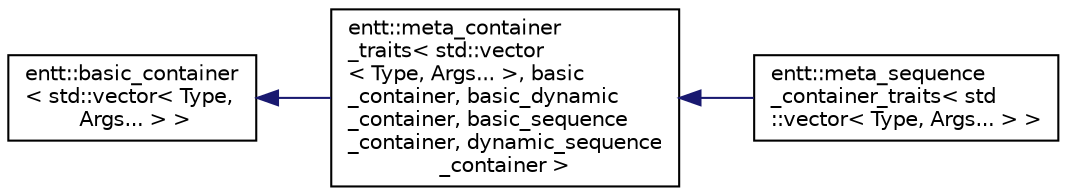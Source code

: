 digraph "Graphical Class Hierarchy"
{
 // LATEX_PDF_SIZE
  edge [fontname="Helvetica",fontsize="10",labelfontname="Helvetica",labelfontsize="10"];
  node [fontname="Helvetica",fontsize="10",shape=record];
  rankdir="LR";
  Node0 [label="entt::basic_container\l\< std::vector\< Type,\l Args... \> \>",height=0.2,width=0.4,color="black", fillcolor="white", style="filled",URL="$structentt_1_1basic__container.html",tooltip=" "];
  Node0 -> Node1 [dir="back",color="midnightblue",fontsize="10",style="solid",fontname="Helvetica"];
  Node1 [label="entt::meta_container\l_traits\< std::vector\l\< Type, Args... \>, basic\l_container, basic_dynamic\l_container, basic_sequence\l_container, dynamic_sequence\l_container \>",height=0.2,width=0.4,color="black", fillcolor="white", style="filled",URL="$structentt_1_1meta__container__traits.html",tooltip=" "];
  Node1 -> Node2 [dir="back",color="midnightblue",fontsize="10",style="solid",fontname="Helvetica"];
  Node2 [label="entt::meta_sequence\l_container_traits\< std\l::vector\< Type, Args... \> \>",height=0.2,width=0.4,color="black", fillcolor="white", style="filled",URL="$structentt_1_1meta__sequence__container__traits_3_01std_1_1vector_3_01Type_00_01Args_8_8_8_01_4_01_4.html",tooltip="Meta sequence container traits for std::vectors of any type."];
}
